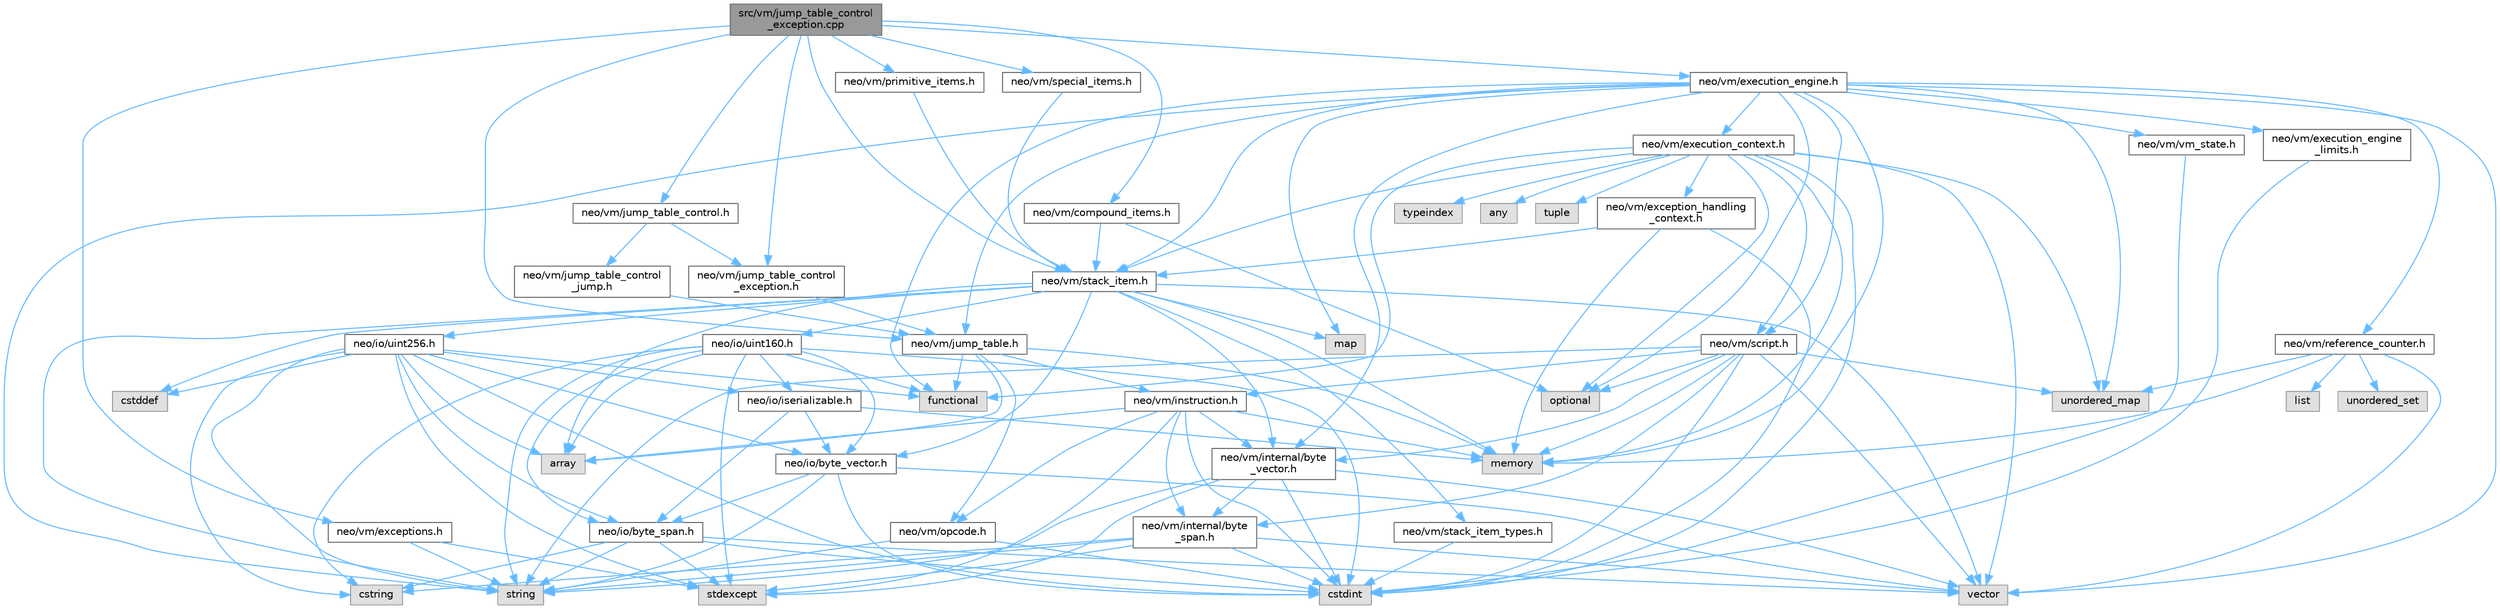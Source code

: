 digraph "src/vm/jump_table_control_exception.cpp"
{
 // LATEX_PDF_SIZE
  bgcolor="transparent";
  edge [fontname=Helvetica,fontsize=10,labelfontname=Helvetica,labelfontsize=10];
  node [fontname=Helvetica,fontsize=10,shape=box,height=0.2,width=0.4];
  Node1 [id="Node000001",label="src/vm/jump_table_control\l_exception.cpp",height=0.2,width=0.4,color="gray40", fillcolor="grey60", style="filled", fontcolor="black",tooltip=" "];
  Node1 -> Node2 [id="edge1_Node000001_Node000002",color="steelblue1",style="solid",tooltip=" "];
  Node2 [id="Node000002",label="neo/vm/compound_items.h",height=0.2,width=0.4,color="grey40", fillcolor="white", style="filled",URL="$compound__items_8h.html",tooltip=" "];
  Node2 -> Node3 [id="edge2_Node000002_Node000003",color="steelblue1",style="solid",tooltip=" "];
  Node3 [id="Node000003",label="neo/vm/stack_item.h",height=0.2,width=0.4,color="grey40", fillcolor="white", style="filled",URL="$stack__item_8h.html",tooltip=" "];
  Node3 -> Node4 [id="edge3_Node000003_Node000004",color="steelblue1",style="solid",tooltip=" "];
  Node4 [id="Node000004",label="neo/io/byte_vector.h",height=0.2,width=0.4,color="grey40", fillcolor="white", style="filled",URL="$io_2byte__vector_8h.html",tooltip=" "];
  Node4 -> Node5 [id="edge4_Node000004_Node000005",color="steelblue1",style="solid",tooltip=" "];
  Node5 [id="Node000005",label="neo/io/byte_span.h",height=0.2,width=0.4,color="grey40", fillcolor="white", style="filled",URL="$io_2byte__span_8h.html",tooltip=" "];
  Node5 -> Node6 [id="edge5_Node000005_Node000006",color="steelblue1",style="solid",tooltip=" "];
  Node6 [id="Node000006",label="cstdint",height=0.2,width=0.4,color="grey60", fillcolor="#E0E0E0", style="filled",tooltip=" "];
  Node5 -> Node7 [id="edge6_Node000005_Node000007",color="steelblue1",style="solid",tooltip=" "];
  Node7 [id="Node000007",label="cstring",height=0.2,width=0.4,color="grey60", fillcolor="#E0E0E0", style="filled",tooltip=" "];
  Node5 -> Node8 [id="edge7_Node000005_Node000008",color="steelblue1",style="solid",tooltip=" "];
  Node8 [id="Node000008",label="stdexcept",height=0.2,width=0.4,color="grey60", fillcolor="#E0E0E0", style="filled",tooltip=" "];
  Node5 -> Node9 [id="edge8_Node000005_Node000009",color="steelblue1",style="solid",tooltip=" "];
  Node9 [id="Node000009",label="string",height=0.2,width=0.4,color="grey60", fillcolor="#E0E0E0", style="filled",tooltip=" "];
  Node5 -> Node10 [id="edge9_Node000005_Node000010",color="steelblue1",style="solid",tooltip=" "];
  Node10 [id="Node000010",label="vector",height=0.2,width=0.4,color="grey60", fillcolor="#E0E0E0", style="filled",tooltip=" "];
  Node4 -> Node6 [id="edge10_Node000004_Node000006",color="steelblue1",style="solid",tooltip=" "];
  Node4 -> Node9 [id="edge11_Node000004_Node000009",color="steelblue1",style="solid",tooltip=" "];
  Node4 -> Node10 [id="edge12_Node000004_Node000010",color="steelblue1",style="solid",tooltip=" "];
  Node3 -> Node11 [id="edge13_Node000003_Node000011",color="steelblue1",style="solid",tooltip=" "];
  Node11 [id="Node000011",label="neo/io/uint160.h",height=0.2,width=0.4,color="grey40", fillcolor="white", style="filled",URL="$uint160_8h.html",tooltip=" "];
  Node11 -> Node5 [id="edge14_Node000011_Node000005",color="steelblue1",style="solid",tooltip=" "];
  Node11 -> Node4 [id="edge15_Node000011_Node000004",color="steelblue1",style="solid",tooltip=" "];
  Node11 -> Node12 [id="edge16_Node000011_Node000012",color="steelblue1",style="solid",tooltip=" "];
  Node12 [id="Node000012",label="neo/io/iserializable.h",height=0.2,width=0.4,color="grey40", fillcolor="white", style="filled",URL="$iserializable_8h.html",tooltip=" "];
  Node12 -> Node5 [id="edge17_Node000012_Node000005",color="steelblue1",style="solid",tooltip=" "];
  Node12 -> Node4 [id="edge18_Node000012_Node000004",color="steelblue1",style="solid",tooltip=" "];
  Node12 -> Node13 [id="edge19_Node000012_Node000013",color="steelblue1",style="solid",tooltip=" "];
  Node13 [id="Node000013",label="memory",height=0.2,width=0.4,color="grey60", fillcolor="#E0E0E0", style="filled",tooltip=" "];
  Node11 -> Node14 [id="edge20_Node000011_Node000014",color="steelblue1",style="solid",tooltip=" "];
  Node14 [id="Node000014",label="array",height=0.2,width=0.4,color="grey60", fillcolor="#E0E0E0", style="filled",tooltip=" "];
  Node11 -> Node6 [id="edge21_Node000011_Node000006",color="steelblue1",style="solid",tooltip=" "];
  Node11 -> Node7 [id="edge22_Node000011_Node000007",color="steelblue1",style="solid",tooltip=" "];
  Node11 -> Node15 [id="edge23_Node000011_Node000015",color="steelblue1",style="solid",tooltip=" "];
  Node15 [id="Node000015",label="functional",height=0.2,width=0.4,color="grey60", fillcolor="#E0E0E0", style="filled",tooltip=" "];
  Node11 -> Node8 [id="edge24_Node000011_Node000008",color="steelblue1",style="solid",tooltip=" "];
  Node11 -> Node9 [id="edge25_Node000011_Node000009",color="steelblue1",style="solid",tooltip=" "];
  Node3 -> Node16 [id="edge26_Node000003_Node000016",color="steelblue1",style="solid",tooltip=" "];
  Node16 [id="Node000016",label="neo/io/uint256.h",height=0.2,width=0.4,color="grey40", fillcolor="white", style="filled",URL="$uint256_8h.html",tooltip=" "];
  Node16 -> Node5 [id="edge27_Node000016_Node000005",color="steelblue1",style="solid",tooltip=" "];
  Node16 -> Node4 [id="edge28_Node000016_Node000004",color="steelblue1",style="solid",tooltip=" "];
  Node16 -> Node12 [id="edge29_Node000016_Node000012",color="steelblue1",style="solid",tooltip=" "];
  Node16 -> Node14 [id="edge30_Node000016_Node000014",color="steelblue1",style="solid",tooltip=" "];
  Node16 -> Node17 [id="edge31_Node000016_Node000017",color="steelblue1",style="solid",tooltip=" "];
  Node17 [id="Node000017",label="cstddef",height=0.2,width=0.4,color="grey60", fillcolor="#E0E0E0", style="filled",tooltip=" "];
  Node16 -> Node6 [id="edge32_Node000016_Node000006",color="steelblue1",style="solid",tooltip=" "];
  Node16 -> Node7 [id="edge33_Node000016_Node000007",color="steelblue1",style="solid",tooltip=" "];
  Node16 -> Node15 [id="edge34_Node000016_Node000015",color="steelblue1",style="solid",tooltip=" "];
  Node16 -> Node8 [id="edge35_Node000016_Node000008",color="steelblue1",style="solid",tooltip=" "];
  Node16 -> Node9 [id="edge36_Node000016_Node000009",color="steelblue1",style="solid",tooltip=" "];
  Node3 -> Node18 [id="edge37_Node000003_Node000018",color="steelblue1",style="solid",tooltip=" "];
  Node18 [id="Node000018",label="neo/vm/internal/byte\l_vector.h",height=0.2,width=0.4,color="grey40", fillcolor="white", style="filled",URL="$vm_2internal_2byte__vector_8h.html",tooltip=" "];
  Node18 -> Node19 [id="edge38_Node000018_Node000019",color="steelblue1",style="solid",tooltip=" "];
  Node19 [id="Node000019",label="neo/vm/internal/byte\l_span.h",height=0.2,width=0.4,color="grey40", fillcolor="white", style="filled",URL="$vm_2internal_2byte__span_8h.html",tooltip=" "];
  Node19 -> Node6 [id="edge39_Node000019_Node000006",color="steelblue1",style="solid",tooltip=" "];
  Node19 -> Node7 [id="edge40_Node000019_Node000007",color="steelblue1",style="solid",tooltip=" "];
  Node19 -> Node8 [id="edge41_Node000019_Node000008",color="steelblue1",style="solid",tooltip=" "];
  Node19 -> Node9 [id="edge42_Node000019_Node000009",color="steelblue1",style="solid",tooltip=" "];
  Node19 -> Node10 [id="edge43_Node000019_Node000010",color="steelblue1",style="solid",tooltip=" "];
  Node18 -> Node6 [id="edge44_Node000018_Node000006",color="steelblue1",style="solid",tooltip=" "];
  Node18 -> Node8 [id="edge45_Node000018_Node000008",color="steelblue1",style="solid",tooltip=" "];
  Node18 -> Node9 [id="edge46_Node000018_Node000009",color="steelblue1",style="solid",tooltip=" "];
  Node18 -> Node10 [id="edge47_Node000018_Node000010",color="steelblue1",style="solid",tooltip=" "];
  Node3 -> Node20 [id="edge48_Node000003_Node000020",color="steelblue1",style="solid",tooltip=" "];
  Node20 [id="Node000020",label="neo/vm/stack_item_types.h",height=0.2,width=0.4,color="grey40", fillcolor="white", style="filled",URL="$stack__item__types_8h.html",tooltip=" "];
  Node20 -> Node6 [id="edge49_Node000020_Node000006",color="steelblue1",style="solid",tooltip=" "];
  Node3 -> Node14 [id="edge50_Node000003_Node000014",color="steelblue1",style="solid",tooltip=" "];
  Node3 -> Node17 [id="edge51_Node000003_Node000017",color="steelblue1",style="solid",tooltip=" "];
  Node3 -> Node21 [id="edge52_Node000003_Node000021",color="steelblue1",style="solid",tooltip=" "];
  Node21 [id="Node000021",label="map",height=0.2,width=0.4,color="grey60", fillcolor="#E0E0E0", style="filled",tooltip=" "];
  Node3 -> Node13 [id="edge53_Node000003_Node000013",color="steelblue1",style="solid",tooltip=" "];
  Node3 -> Node9 [id="edge54_Node000003_Node000009",color="steelblue1",style="solid",tooltip=" "];
  Node3 -> Node10 [id="edge55_Node000003_Node000010",color="steelblue1",style="solid",tooltip=" "];
  Node2 -> Node22 [id="edge56_Node000002_Node000022",color="steelblue1",style="solid",tooltip=" "];
  Node22 [id="Node000022",label="optional",height=0.2,width=0.4,color="grey60", fillcolor="#E0E0E0", style="filled",tooltip=" "];
  Node1 -> Node23 [id="edge57_Node000001_Node000023",color="steelblue1",style="solid",tooltip=" "];
  Node23 [id="Node000023",label="neo/vm/exceptions.h",height=0.2,width=0.4,color="grey40", fillcolor="white", style="filled",URL="$vm_2exceptions_8h.html",tooltip=" "];
  Node23 -> Node8 [id="edge58_Node000023_Node000008",color="steelblue1",style="solid",tooltip=" "];
  Node23 -> Node9 [id="edge59_Node000023_Node000009",color="steelblue1",style="solid",tooltip=" "];
  Node1 -> Node24 [id="edge60_Node000001_Node000024",color="steelblue1",style="solid",tooltip=" "];
  Node24 [id="Node000024",label="neo/vm/execution_engine.h",height=0.2,width=0.4,color="grey40", fillcolor="white", style="filled",URL="$execution__engine_8h.html",tooltip=" "];
  Node24 -> Node25 [id="edge61_Node000024_Node000025",color="steelblue1",style="solid",tooltip=" "];
  Node25 [id="Node000025",label="neo/vm/execution_context.h",height=0.2,width=0.4,color="grey40", fillcolor="white", style="filled",URL="$execution__context_8h.html",tooltip=" "];
  Node25 -> Node26 [id="edge62_Node000025_Node000026",color="steelblue1",style="solid",tooltip=" "];
  Node26 [id="Node000026",label="neo/vm/exception_handling\l_context.h",height=0.2,width=0.4,color="grey40", fillcolor="white", style="filled",URL="$exception__handling__context_8h.html",tooltip=" "];
  Node26 -> Node3 [id="edge63_Node000026_Node000003",color="steelblue1",style="solid",tooltip=" "];
  Node26 -> Node6 [id="edge64_Node000026_Node000006",color="steelblue1",style="solid",tooltip=" "];
  Node26 -> Node13 [id="edge65_Node000026_Node000013",color="steelblue1",style="solid",tooltip=" "];
  Node25 -> Node27 [id="edge66_Node000025_Node000027",color="steelblue1",style="solid",tooltip=" "];
  Node27 [id="Node000027",label="neo/vm/script.h",height=0.2,width=0.4,color="grey40", fillcolor="white", style="filled",URL="$script_8h.html",tooltip=" "];
  Node27 -> Node28 [id="edge67_Node000027_Node000028",color="steelblue1",style="solid",tooltip=" "];
  Node28 [id="Node000028",label="neo/vm/instruction.h",height=0.2,width=0.4,color="grey40", fillcolor="white", style="filled",URL="$instruction_8h.html",tooltip=" "];
  Node28 -> Node19 [id="edge68_Node000028_Node000019",color="steelblue1",style="solid",tooltip=" "];
  Node28 -> Node18 [id="edge69_Node000028_Node000018",color="steelblue1",style="solid",tooltip=" "];
  Node28 -> Node29 [id="edge70_Node000028_Node000029",color="steelblue1",style="solid",tooltip=" "];
  Node29 [id="Node000029",label="neo/vm/opcode.h",height=0.2,width=0.4,color="grey40", fillcolor="white", style="filled",URL="$opcode_8h.html",tooltip=" "];
  Node29 -> Node6 [id="edge71_Node000029_Node000006",color="steelblue1",style="solid",tooltip=" "];
  Node29 -> Node9 [id="edge72_Node000029_Node000009",color="steelblue1",style="solid",tooltip=" "];
  Node28 -> Node14 [id="edge73_Node000028_Node000014",color="steelblue1",style="solid",tooltip=" "];
  Node28 -> Node6 [id="edge74_Node000028_Node000006",color="steelblue1",style="solid",tooltip=" "];
  Node28 -> Node13 [id="edge75_Node000028_Node000013",color="steelblue1",style="solid",tooltip=" "];
  Node28 -> Node8 [id="edge76_Node000028_Node000008",color="steelblue1",style="solid",tooltip=" "];
  Node27 -> Node19 [id="edge77_Node000027_Node000019",color="steelblue1",style="solid",tooltip=" "];
  Node27 -> Node18 [id="edge78_Node000027_Node000018",color="steelblue1",style="solid",tooltip=" "];
  Node27 -> Node6 [id="edge79_Node000027_Node000006",color="steelblue1",style="solid",tooltip=" "];
  Node27 -> Node13 [id="edge80_Node000027_Node000013",color="steelblue1",style="solid",tooltip=" "];
  Node27 -> Node22 [id="edge81_Node000027_Node000022",color="steelblue1",style="solid",tooltip=" "];
  Node27 -> Node9 [id="edge82_Node000027_Node000009",color="steelblue1",style="solid",tooltip=" "];
  Node27 -> Node30 [id="edge83_Node000027_Node000030",color="steelblue1",style="solid",tooltip=" "];
  Node30 [id="Node000030",label="unordered_map",height=0.2,width=0.4,color="grey60", fillcolor="#E0E0E0", style="filled",tooltip=" "];
  Node27 -> Node10 [id="edge84_Node000027_Node000010",color="steelblue1",style="solid",tooltip=" "];
  Node25 -> Node3 [id="edge85_Node000025_Node000003",color="steelblue1",style="solid",tooltip=" "];
  Node25 -> Node31 [id="edge86_Node000025_Node000031",color="steelblue1",style="solid",tooltip=" "];
  Node31 [id="Node000031",label="any",height=0.2,width=0.4,color="grey60", fillcolor="#E0E0E0", style="filled",tooltip=" "];
  Node25 -> Node6 [id="edge87_Node000025_Node000006",color="steelblue1",style="solid",tooltip=" "];
  Node25 -> Node15 [id="edge88_Node000025_Node000015",color="steelblue1",style="solid",tooltip=" "];
  Node25 -> Node13 [id="edge89_Node000025_Node000013",color="steelblue1",style="solid",tooltip=" "];
  Node25 -> Node22 [id="edge90_Node000025_Node000022",color="steelblue1",style="solid",tooltip=" "];
  Node25 -> Node32 [id="edge91_Node000025_Node000032",color="steelblue1",style="solid",tooltip=" "];
  Node32 [id="Node000032",label="tuple",height=0.2,width=0.4,color="grey60", fillcolor="#E0E0E0", style="filled",tooltip=" "];
  Node25 -> Node33 [id="edge92_Node000025_Node000033",color="steelblue1",style="solid",tooltip=" "];
  Node33 [id="Node000033",label="typeindex",height=0.2,width=0.4,color="grey60", fillcolor="#E0E0E0", style="filled",tooltip=" "];
  Node25 -> Node30 [id="edge93_Node000025_Node000030",color="steelblue1",style="solid",tooltip=" "];
  Node25 -> Node10 [id="edge94_Node000025_Node000010",color="steelblue1",style="solid",tooltip=" "];
  Node24 -> Node34 [id="edge95_Node000024_Node000034",color="steelblue1",style="solid",tooltip=" "];
  Node34 [id="Node000034",label="neo/vm/execution_engine\l_limits.h",height=0.2,width=0.4,color="grey40", fillcolor="white", style="filled",URL="$execution__engine__limits_8h.html",tooltip=" "];
  Node34 -> Node6 [id="edge96_Node000034_Node000006",color="steelblue1",style="solid",tooltip=" "];
  Node24 -> Node18 [id="edge97_Node000024_Node000018",color="steelblue1",style="solid",tooltip=" "];
  Node24 -> Node35 [id="edge98_Node000024_Node000035",color="steelblue1",style="solid",tooltip=" "];
  Node35 [id="Node000035",label="neo/vm/jump_table.h",height=0.2,width=0.4,color="grey40", fillcolor="white", style="filled",URL="$jump__table_8h.html",tooltip=" "];
  Node35 -> Node28 [id="edge99_Node000035_Node000028",color="steelblue1",style="solid",tooltip=" "];
  Node35 -> Node29 [id="edge100_Node000035_Node000029",color="steelblue1",style="solid",tooltip=" "];
  Node35 -> Node14 [id="edge101_Node000035_Node000014",color="steelblue1",style="solid",tooltip=" "];
  Node35 -> Node15 [id="edge102_Node000035_Node000015",color="steelblue1",style="solid",tooltip=" "];
  Node35 -> Node13 [id="edge103_Node000035_Node000013",color="steelblue1",style="solid",tooltip=" "];
  Node24 -> Node36 [id="edge104_Node000024_Node000036",color="steelblue1",style="solid",tooltip=" "];
  Node36 [id="Node000036",label="neo/vm/reference_counter.h",height=0.2,width=0.4,color="grey40", fillcolor="white", style="filled",URL="$reference__counter_8h.html",tooltip=" "];
  Node36 -> Node37 [id="edge105_Node000036_Node000037",color="steelblue1",style="solid",tooltip=" "];
  Node37 [id="Node000037",label="list",height=0.2,width=0.4,color="grey60", fillcolor="#E0E0E0", style="filled",tooltip=" "];
  Node36 -> Node13 [id="edge106_Node000036_Node000013",color="steelblue1",style="solid",tooltip=" "];
  Node36 -> Node30 [id="edge107_Node000036_Node000030",color="steelblue1",style="solid",tooltip=" "];
  Node36 -> Node38 [id="edge108_Node000036_Node000038",color="steelblue1",style="solid",tooltip=" "];
  Node38 [id="Node000038",label="unordered_set",height=0.2,width=0.4,color="grey60", fillcolor="#E0E0E0", style="filled",tooltip=" "];
  Node36 -> Node10 [id="edge109_Node000036_Node000010",color="steelblue1",style="solid",tooltip=" "];
  Node24 -> Node27 [id="edge110_Node000024_Node000027",color="steelblue1",style="solid",tooltip=" "];
  Node24 -> Node3 [id="edge111_Node000024_Node000003",color="steelblue1",style="solid",tooltip=" "];
  Node24 -> Node39 [id="edge112_Node000024_Node000039",color="steelblue1",style="solid",tooltip=" "];
  Node39 [id="Node000039",label="neo/vm/vm_state.h",height=0.2,width=0.4,color="grey40", fillcolor="white", style="filled",URL="$vm__state_8h.html",tooltip=" "];
  Node39 -> Node6 [id="edge113_Node000039_Node000006",color="steelblue1",style="solid",tooltip=" "];
  Node24 -> Node15 [id="edge114_Node000024_Node000015",color="steelblue1",style="solid",tooltip=" "];
  Node24 -> Node21 [id="edge115_Node000024_Node000021",color="steelblue1",style="solid",tooltip=" "];
  Node24 -> Node13 [id="edge116_Node000024_Node000013",color="steelblue1",style="solid",tooltip=" "];
  Node24 -> Node22 [id="edge117_Node000024_Node000022",color="steelblue1",style="solid",tooltip=" "];
  Node24 -> Node9 [id="edge118_Node000024_Node000009",color="steelblue1",style="solid",tooltip=" "];
  Node24 -> Node30 [id="edge119_Node000024_Node000030",color="steelblue1",style="solid",tooltip=" "];
  Node24 -> Node10 [id="edge120_Node000024_Node000010",color="steelblue1",style="solid",tooltip=" "];
  Node1 -> Node35 [id="edge121_Node000001_Node000035",color="steelblue1",style="solid",tooltip=" "];
  Node1 -> Node40 [id="edge122_Node000001_Node000040",color="steelblue1",style="solid",tooltip=" "];
  Node40 [id="Node000040",label="neo/vm/jump_table_control.h",height=0.2,width=0.4,color="grey40", fillcolor="white", style="filled",URL="$jump__table__control_8h.html",tooltip=" "];
  Node40 -> Node41 [id="edge123_Node000040_Node000041",color="steelblue1",style="solid",tooltip=" "];
  Node41 [id="Node000041",label="neo/vm/jump_table_control\l_exception.h",height=0.2,width=0.4,color="grey40", fillcolor="white", style="filled",URL="$jump__table__control__exception_8h.html",tooltip=" "];
  Node41 -> Node35 [id="edge124_Node000041_Node000035",color="steelblue1",style="solid",tooltip=" "];
  Node40 -> Node42 [id="edge125_Node000040_Node000042",color="steelblue1",style="solid",tooltip=" "];
  Node42 [id="Node000042",label="neo/vm/jump_table_control\l_jump.h",height=0.2,width=0.4,color="grey40", fillcolor="white", style="filled",URL="$jump__table__control__jump_8h.html",tooltip=" "];
  Node42 -> Node35 [id="edge126_Node000042_Node000035",color="steelblue1",style="solid",tooltip=" "];
  Node1 -> Node41 [id="edge127_Node000001_Node000041",color="steelblue1",style="solid",tooltip=" "];
  Node1 -> Node43 [id="edge128_Node000001_Node000043",color="steelblue1",style="solid",tooltip=" "];
  Node43 [id="Node000043",label="neo/vm/primitive_items.h",height=0.2,width=0.4,color="grey40", fillcolor="white", style="filled",URL="$primitive__items_8h.html",tooltip=" "];
  Node43 -> Node3 [id="edge129_Node000043_Node000003",color="steelblue1",style="solid",tooltip=" "];
  Node1 -> Node44 [id="edge130_Node000001_Node000044",color="steelblue1",style="solid",tooltip=" "];
  Node44 [id="Node000044",label="neo/vm/special_items.h",height=0.2,width=0.4,color="grey40", fillcolor="white", style="filled",URL="$special__items_8h.html",tooltip=" "];
  Node44 -> Node3 [id="edge131_Node000044_Node000003",color="steelblue1",style="solid",tooltip=" "];
  Node1 -> Node3 [id="edge132_Node000001_Node000003",color="steelblue1",style="solid",tooltip=" "];
}
